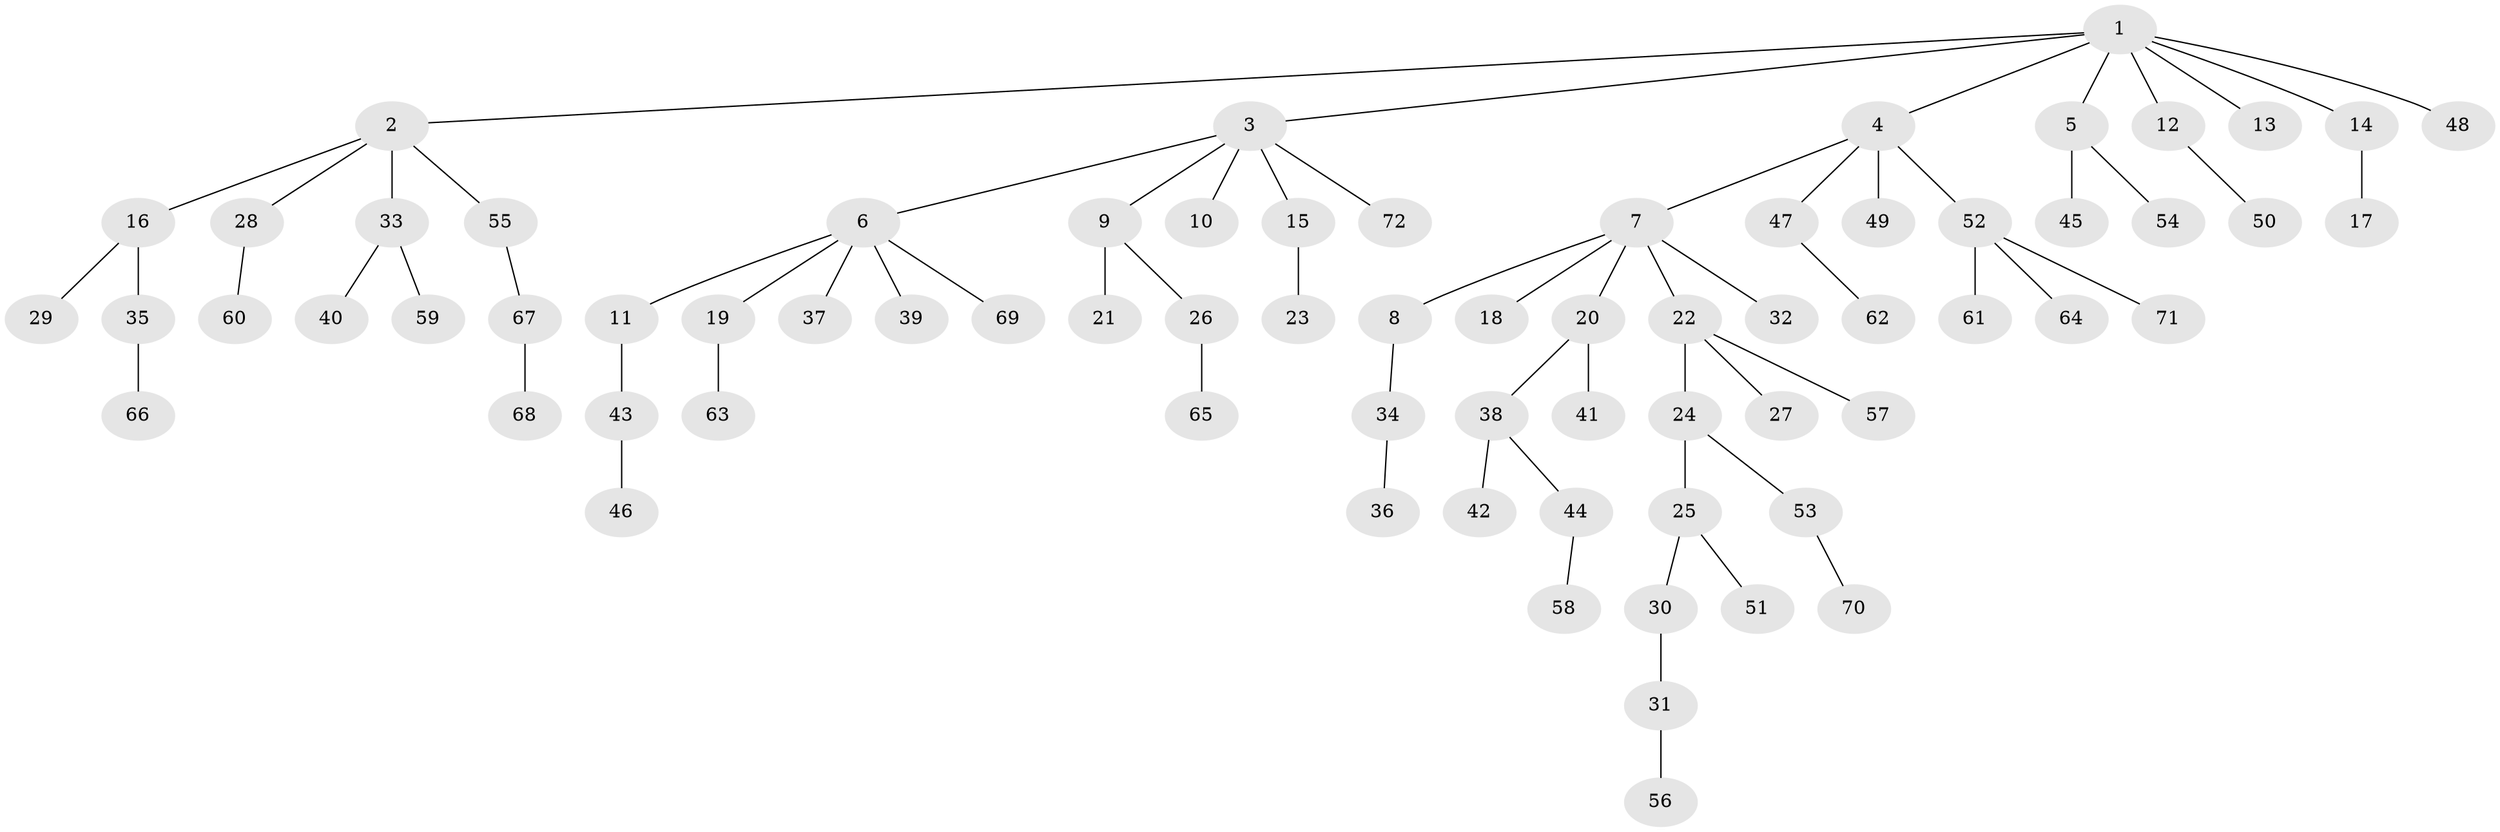 // Generated by graph-tools (version 1.1) at 2025/52/03/09/25 04:52:26]
// undirected, 72 vertices, 71 edges
graph export_dot {
graph [start="1"]
  node [color=gray90,style=filled];
  1;
  2;
  3;
  4;
  5;
  6;
  7;
  8;
  9;
  10;
  11;
  12;
  13;
  14;
  15;
  16;
  17;
  18;
  19;
  20;
  21;
  22;
  23;
  24;
  25;
  26;
  27;
  28;
  29;
  30;
  31;
  32;
  33;
  34;
  35;
  36;
  37;
  38;
  39;
  40;
  41;
  42;
  43;
  44;
  45;
  46;
  47;
  48;
  49;
  50;
  51;
  52;
  53;
  54;
  55;
  56;
  57;
  58;
  59;
  60;
  61;
  62;
  63;
  64;
  65;
  66;
  67;
  68;
  69;
  70;
  71;
  72;
  1 -- 2;
  1 -- 3;
  1 -- 4;
  1 -- 5;
  1 -- 12;
  1 -- 13;
  1 -- 14;
  1 -- 48;
  2 -- 16;
  2 -- 28;
  2 -- 33;
  2 -- 55;
  3 -- 6;
  3 -- 9;
  3 -- 10;
  3 -- 15;
  3 -- 72;
  4 -- 7;
  4 -- 47;
  4 -- 49;
  4 -- 52;
  5 -- 45;
  5 -- 54;
  6 -- 11;
  6 -- 19;
  6 -- 37;
  6 -- 39;
  6 -- 69;
  7 -- 8;
  7 -- 18;
  7 -- 20;
  7 -- 22;
  7 -- 32;
  8 -- 34;
  9 -- 21;
  9 -- 26;
  11 -- 43;
  12 -- 50;
  14 -- 17;
  15 -- 23;
  16 -- 29;
  16 -- 35;
  19 -- 63;
  20 -- 38;
  20 -- 41;
  22 -- 24;
  22 -- 27;
  22 -- 57;
  24 -- 25;
  24 -- 53;
  25 -- 30;
  25 -- 51;
  26 -- 65;
  28 -- 60;
  30 -- 31;
  31 -- 56;
  33 -- 40;
  33 -- 59;
  34 -- 36;
  35 -- 66;
  38 -- 42;
  38 -- 44;
  43 -- 46;
  44 -- 58;
  47 -- 62;
  52 -- 61;
  52 -- 64;
  52 -- 71;
  53 -- 70;
  55 -- 67;
  67 -- 68;
}
